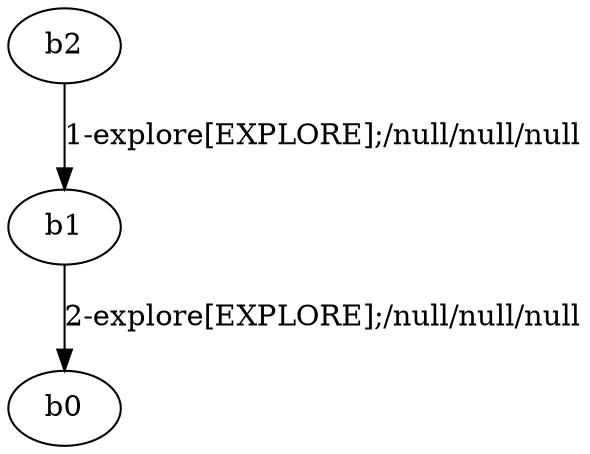 # Total number of goals covered by this test: 2
# b2 --> b1
# b1 --> b0

digraph g {
"b2" -> "b1" [label = "1-explore[EXPLORE];/null/null/null"];
"b1" -> "b0" [label = "2-explore[EXPLORE];/null/null/null"];
}
